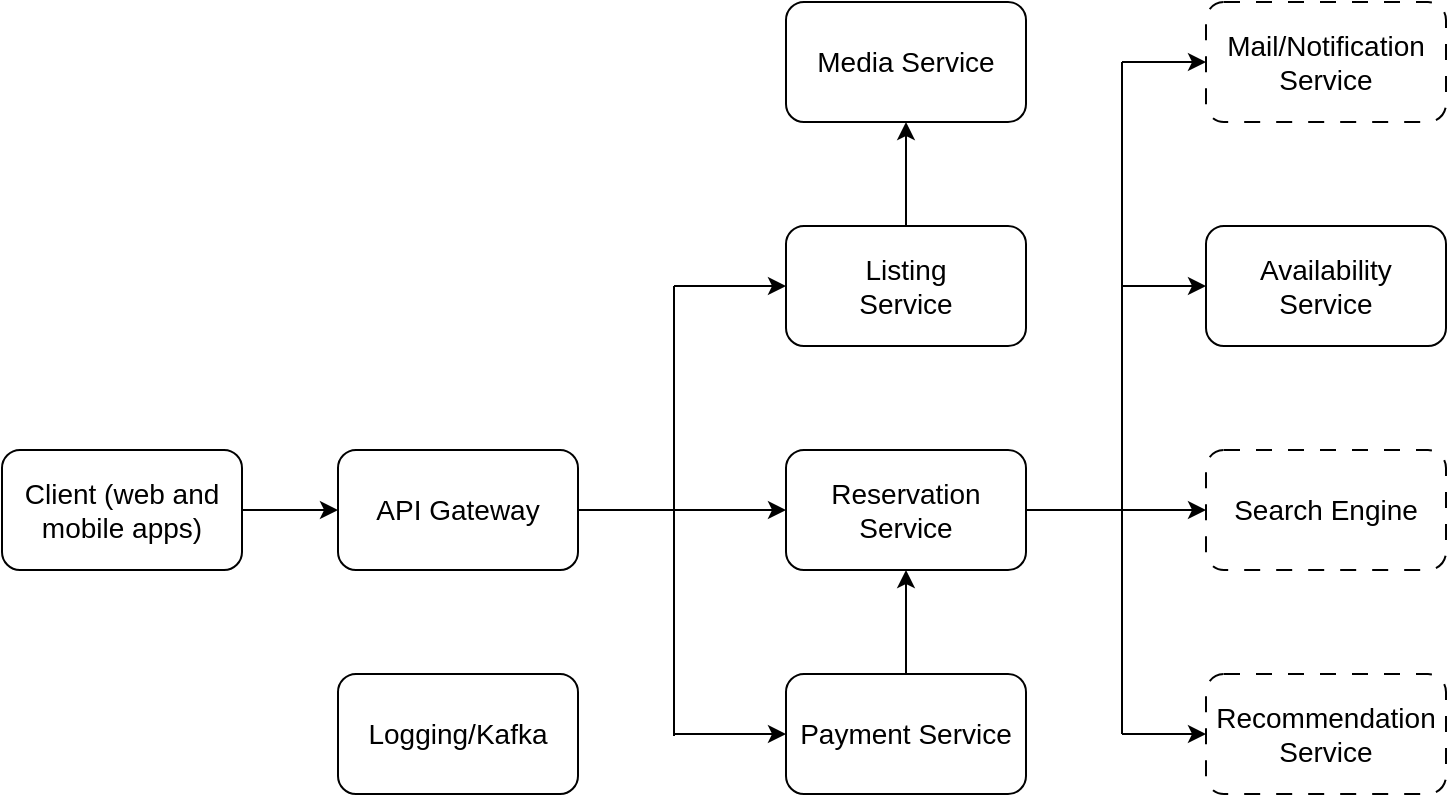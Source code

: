 <mxfile>
    <diagram id="FCRGm_lXvD4L7OINphgf" name="Page-1">
        <mxGraphModel dx="1545" dy="801" grid="1" gridSize="14" guides="1" tooltips="1" connect="1" arrows="1" fold="1" page="0" pageScale="1" pageWidth="850" pageHeight="1100" background="none" math="0" shadow="0">
            <root>
                <mxCell id="0"/>
                <mxCell id="1" parent="0"/>
                <mxCell id="5" style="edgeStyle=none;html=1;entryX=0.5;entryY=1;entryDx=0;entryDy=0;fontSize=14;" parent="1" source="3" target="4" edge="1">
                    <mxGeometry relative="1" as="geometry"/>
                </mxCell>
                <mxCell id="3" value="&lt;font style=&quot;font-size: 14px;&quot;&gt;Payment Service&lt;/font&gt;" style="rounded=1;whiteSpace=wrap;html=1;" parent="1" vertex="1">
                    <mxGeometry x="448" y="336" width="120" height="60" as="geometry"/>
                </mxCell>
                <mxCell id="4" value="&lt;font style=&quot;font-size: 14px;&quot;&gt;Reservation Service&lt;/font&gt;" style="rounded=1;whiteSpace=wrap;html=1;" parent="1" vertex="1">
                    <mxGeometry x="448" y="224" width="120" height="60" as="geometry"/>
                </mxCell>
                <mxCell id="6" value="&lt;font style=&quot;font-size: 14px;&quot;&gt;Recommendation&lt;br&gt;Service&lt;/font&gt;" style="rounded=1;whiteSpace=wrap;html=1;dashed=1;dashPattern=8 8;" parent="1" vertex="1">
                    <mxGeometry x="658" y="336" width="120" height="60" as="geometry"/>
                </mxCell>
                <mxCell id="7" value="&lt;font style=&quot;font-size: 14px;&quot;&gt;API Gateway&lt;/font&gt;" style="rounded=1;whiteSpace=wrap;html=1;" parent="1" vertex="1">
                    <mxGeometry x="224" y="224" width="120" height="60" as="geometry"/>
                </mxCell>
                <mxCell id="15" style="edgeStyle=none;html=1;entryX=0.5;entryY=1;entryDx=0;entryDy=0;" parent="1" source="8" target="14" edge="1">
                    <mxGeometry relative="1" as="geometry"/>
                </mxCell>
                <mxCell id="8" value="&lt;font style=&quot;font-size: 14px;&quot;&gt;Listing&lt;br&gt;Service&lt;/font&gt;" style="rounded=1;whiteSpace=wrap;html=1;" parent="1" vertex="1">
                    <mxGeometry x="448" y="112" width="120" height="60" as="geometry"/>
                </mxCell>
                <mxCell id="9" value="&lt;font style=&quot;font-size: 14px;&quot;&gt;Availability&lt;br&gt;Service&lt;/font&gt;" style="rounded=1;whiteSpace=wrap;html=1;" parent="1" vertex="1">
                    <mxGeometry x="658" y="112" width="120" height="60" as="geometry"/>
                </mxCell>
                <mxCell id="11" value="&lt;span style=&quot;font-size: 14px;&quot;&gt;Logging/Kafka&lt;/span&gt;" style="rounded=1;whiteSpace=wrap;html=1;" parent="1" vertex="1">
                    <mxGeometry x="224" y="336" width="120" height="60" as="geometry"/>
                </mxCell>
                <mxCell id="13" value="&lt;span style=&quot;font-size: 14px;&quot;&gt;Search Engine&lt;/span&gt;" style="rounded=1;whiteSpace=wrap;html=1;dashed=1;dashPattern=8 8;" parent="1" vertex="1">
                    <mxGeometry x="658" y="224" width="120" height="60" as="geometry"/>
                </mxCell>
                <mxCell id="14" value="&lt;span style=&quot;font-size: 14px;&quot;&gt;Media Service&lt;/span&gt;" style="rounded=1;whiteSpace=wrap;html=1;" parent="1" vertex="1">
                    <mxGeometry x="448" width="120" height="60" as="geometry"/>
                </mxCell>
                <mxCell id="17" value="" style="endArrow=none;html=1;exitX=1;exitY=0.5;exitDx=0;exitDy=0;" parent="1" source="4" edge="1">
                    <mxGeometry width="50" height="50" relative="1" as="geometry">
                        <mxPoint x="462" y="274" as="sourcePoint"/>
                        <mxPoint x="616" y="254" as="targetPoint"/>
                    </mxGeometry>
                </mxCell>
                <mxCell id="18" value="" style="endArrow=none;html=1;" parent="1" edge="1">
                    <mxGeometry width="50" height="50" relative="1" as="geometry">
                        <mxPoint x="616" y="366" as="sourcePoint"/>
                        <mxPoint x="616" y="30" as="targetPoint"/>
                    </mxGeometry>
                </mxCell>
                <mxCell id="19" value="" style="endArrow=classic;html=1;entryX=0;entryY=0.5;entryDx=0;entryDy=0;" parent="1" target="6" edge="1">
                    <mxGeometry width="50" height="50" relative="1" as="geometry">
                        <mxPoint x="616" y="366" as="sourcePoint"/>
                        <mxPoint x="596" y="210" as="targetPoint"/>
                    </mxGeometry>
                </mxCell>
                <mxCell id="20" value="" style="endArrow=classic;html=1;entryX=0;entryY=0.5;entryDx=0;entryDy=0;" parent="1" target="9" edge="1">
                    <mxGeometry width="50" height="50" relative="1" as="geometry">
                        <mxPoint x="616" y="142" as="sourcePoint"/>
                        <mxPoint x="596" y="210" as="targetPoint"/>
                    </mxGeometry>
                </mxCell>
                <mxCell id="21" value="" style="endArrow=classic;html=1;entryX=0;entryY=0.5;entryDx=0;entryDy=0;" parent="1" target="13" edge="1">
                    <mxGeometry width="50" height="50" relative="1" as="geometry">
                        <mxPoint x="616" y="254" as="sourcePoint"/>
                        <mxPoint x="596" y="210" as="targetPoint"/>
                    </mxGeometry>
                </mxCell>
                <mxCell id="22" value="" style="endArrow=none;html=1;" parent="1" edge="1">
                    <mxGeometry width="50" height="50" relative="1" as="geometry">
                        <mxPoint x="392" y="367" as="sourcePoint"/>
                        <mxPoint x="392" y="142" as="targetPoint"/>
                    </mxGeometry>
                </mxCell>
                <mxCell id="23" value="" style="endArrow=classic;html=1;entryX=0;entryY=0.5;entryDx=0;entryDy=0;" parent="1" target="8" edge="1">
                    <mxGeometry width="50" height="50" relative="1" as="geometry">
                        <mxPoint x="392" y="142" as="sourcePoint"/>
                        <mxPoint x="498" y="224" as="targetPoint"/>
                    </mxGeometry>
                </mxCell>
                <mxCell id="24" value="" style="endArrow=classic;html=1;entryX=0;entryY=0.5;entryDx=0;entryDy=0;" parent="1" target="3" edge="1">
                    <mxGeometry width="50" height="50" relative="1" as="geometry">
                        <mxPoint x="392" y="366" as="sourcePoint"/>
                        <mxPoint x="442" y="154" as="targetPoint"/>
                    </mxGeometry>
                </mxCell>
                <mxCell id="25" value="" style="endArrow=classic;html=1;exitX=1;exitY=0.5;exitDx=0;exitDy=0;entryX=0;entryY=0.5;entryDx=0;entryDy=0;" parent="1" source="7" target="4" edge="1">
                    <mxGeometry width="50" height="50" relative="1" as="geometry">
                        <mxPoint x="392" y="274" as="sourcePoint"/>
                        <mxPoint x="442" y="224" as="targetPoint"/>
                    </mxGeometry>
                </mxCell>
                <mxCell id="27" style="edgeStyle=none;html=1;entryX=0;entryY=0.5;entryDx=0;entryDy=0;" parent="1" source="26" target="7" edge="1">
                    <mxGeometry relative="1" as="geometry"/>
                </mxCell>
                <mxCell id="26" value="&lt;font style=&quot;font-size: 14px;&quot;&gt;Client (web and mobile apps)&lt;/font&gt;" style="rounded=1;whiteSpace=wrap;html=1;" parent="1" vertex="1">
                    <mxGeometry x="56" y="224" width="120" height="60" as="geometry"/>
                </mxCell>
                <mxCell id="28" value="&lt;font style=&quot;font-size: 14px;&quot;&gt;Mail/Notification&lt;br&gt;Service&lt;/font&gt;" style="rounded=1;whiteSpace=wrap;html=1;dashed=1;dashPattern=8 8;" parent="1" vertex="1">
                    <mxGeometry x="658" width="120" height="60" as="geometry"/>
                </mxCell>
                <mxCell id="29" value="" style="endArrow=classic;html=1;entryX=0;entryY=0.5;entryDx=0;entryDy=0;" parent="1" target="28" edge="1">
                    <mxGeometry width="50" height="50" relative="1" as="geometry">
                        <mxPoint x="616" y="30" as="sourcePoint"/>
                        <mxPoint x="582" y="140" as="targetPoint"/>
                    </mxGeometry>
                </mxCell>
            </root>
        </mxGraphModel>
    </diagram>
</mxfile>